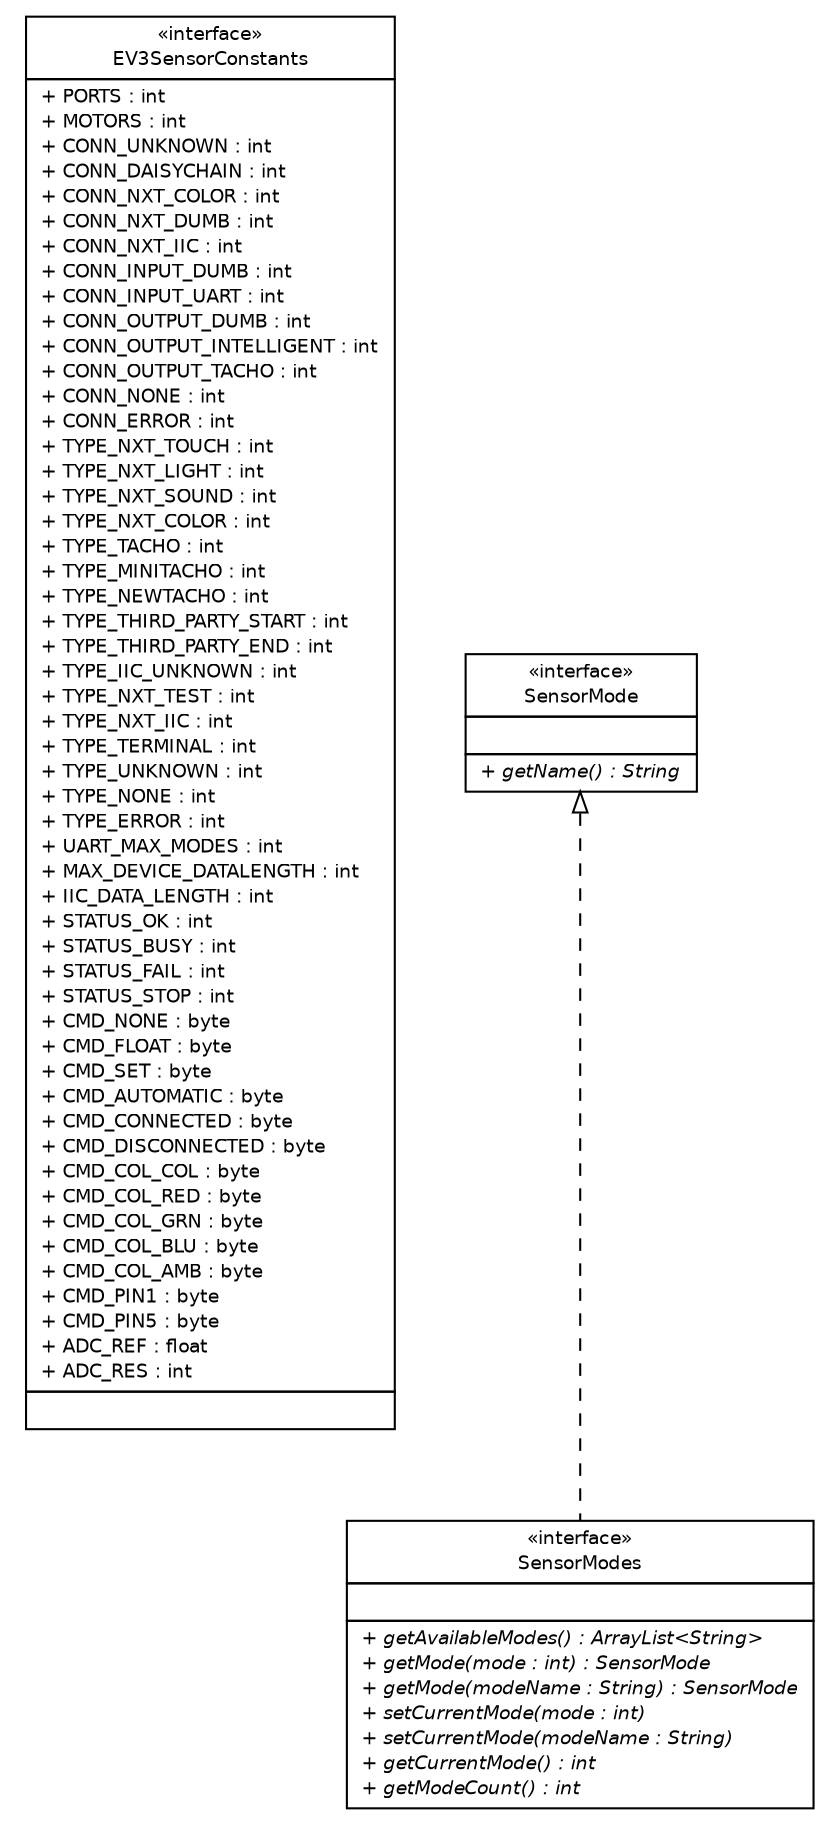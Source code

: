 #!/usr/local/bin/dot
#
# Class diagram 
# Generated by UMLGraph version R5_6-24-gf6e263 (http://www.umlgraph.org/)
#

digraph G {
	edge [fontname="Helvetica",fontsize=10,labelfontname="Helvetica",labelfontsize=10];
	node [fontname="Helvetica",fontsize=10,shape=plaintext];
	nodesep=0.25;
	ranksep=0.5;
	// lejos.hardware.sensor.EV3SensorConstants
	c452 [label=<<table title="lejos.hardware.sensor.EV3SensorConstants" border="0" cellborder="1" cellspacing="0" cellpadding="2" port="p" href="./EV3SensorConstants.html">
		<tr><td><table border="0" cellspacing="0" cellpadding="1">
<tr><td align="center" balign="center"> &#171;interface&#187; </td></tr>
<tr><td align="center" balign="center"> EV3SensorConstants </td></tr>
		</table></td></tr>
		<tr><td><table border="0" cellspacing="0" cellpadding="1">
<tr><td align="left" balign="left"> + PORTS : int </td></tr>
<tr><td align="left" balign="left"> + MOTORS : int </td></tr>
<tr><td align="left" balign="left"> + CONN_UNKNOWN : int </td></tr>
<tr><td align="left" balign="left"> + CONN_DAISYCHAIN : int </td></tr>
<tr><td align="left" balign="left"> + CONN_NXT_COLOR : int </td></tr>
<tr><td align="left" balign="left"> + CONN_NXT_DUMB : int </td></tr>
<tr><td align="left" balign="left"> + CONN_NXT_IIC : int </td></tr>
<tr><td align="left" balign="left"> + CONN_INPUT_DUMB : int </td></tr>
<tr><td align="left" balign="left"> + CONN_INPUT_UART : int </td></tr>
<tr><td align="left" balign="left"> + CONN_OUTPUT_DUMB : int </td></tr>
<tr><td align="left" balign="left"> + CONN_OUTPUT_INTELLIGENT : int </td></tr>
<tr><td align="left" balign="left"> + CONN_OUTPUT_TACHO : int </td></tr>
<tr><td align="left" balign="left"> + CONN_NONE : int </td></tr>
<tr><td align="left" balign="left"> + CONN_ERROR : int </td></tr>
<tr><td align="left" balign="left"> + TYPE_NXT_TOUCH : int </td></tr>
<tr><td align="left" balign="left"> + TYPE_NXT_LIGHT : int </td></tr>
<tr><td align="left" balign="left"> + TYPE_NXT_SOUND : int </td></tr>
<tr><td align="left" balign="left"> + TYPE_NXT_COLOR : int </td></tr>
<tr><td align="left" balign="left"> + TYPE_TACHO : int </td></tr>
<tr><td align="left" balign="left"> + TYPE_MINITACHO : int </td></tr>
<tr><td align="left" balign="left"> + TYPE_NEWTACHO : int </td></tr>
<tr><td align="left" balign="left"> + TYPE_THIRD_PARTY_START : int </td></tr>
<tr><td align="left" balign="left"> + TYPE_THIRD_PARTY_END : int </td></tr>
<tr><td align="left" balign="left"> + TYPE_IIC_UNKNOWN : int </td></tr>
<tr><td align="left" balign="left"> + TYPE_NXT_TEST : int </td></tr>
<tr><td align="left" balign="left"> + TYPE_NXT_IIC : int </td></tr>
<tr><td align="left" balign="left"> + TYPE_TERMINAL : int </td></tr>
<tr><td align="left" balign="left"> + TYPE_UNKNOWN : int </td></tr>
<tr><td align="left" balign="left"> + TYPE_NONE : int </td></tr>
<tr><td align="left" balign="left"> + TYPE_ERROR : int </td></tr>
<tr><td align="left" balign="left"> + UART_MAX_MODES : int </td></tr>
<tr><td align="left" balign="left"> + MAX_DEVICE_DATALENGTH : int </td></tr>
<tr><td align="left" balign="left"> + IIC_DATA_LENGTH : int </td></tr>
<tr><td align="left" balign="left"> + STATUS_OK : int </td></tr>
<tr><td align="left" balign="left"> + STATUS_BUSY : int </td></tr>
<tr><td align="left" balign="left"> + STATUS_FAIL : int </td></tr>
<tr><td align="left" balign="left"> + STATUS_STOP : int </td></tr>
<tr><td align="left" balign="left"> + CMD_NONE : byte </td></tr>
<tr><td align="left" balign="left"> + CMD_FLOAT : byte </td></tr>
<tr><td align="left" balign="left"> + CMD_SET : byte </td></tr>
<tr><td align="left" balign="left"> + CMD_AUTOMATIC : byte </td></tr>
<tr><td align="left" balign="left"> + CMD_CONNECTED : byte </td></tr>
<tr><td align="left" balign="left"> + CMD_DISCONNECTED : byte </td></tr>
<tr><td align="left" balign="left"> + CMD_COL_COL : byte </td></tr>
<tr><td align="left" balign="left"> + CMD_COL_RED : byte </td></tr>
<tr><td align="left" balign="left"> + CMD_COL_GRN : byte </td></tr>
<tr><td align="left" balign="left"> + CMD_COL_BLU : byte </td></tr>
<tr><td align="left" balign="left"> + CMD_COL_AMB : byte </td></tr>
<tr><td align="left" balign="left"> + CMD_PIN1 : byte </td></tr>
<tr><td align="left" balign="left"> + CMD_PIN5 : byte </td></tr>
<tr><td align="left" balign="left"> + ADC_REF : float </td></tr>
<tr><td align="left" balign="left"> + ADC_RES : int </td></tr>
		</table></td></tr>
		<tr><td><table border="0" cellspacing="0" cellpadding="1">
<tr><td align="left" balign="left">  </td></tr>
		</table></td></tr>
		</table>>, URL="./EV3SensorConstants.html", fontname="Helvetica", fontcolor="black", fontsize=9.0];
	// lejos.hardware.sensor.SensorMode
	c453 [label=<<table title="lejos.hardware.sensor.SensorMode" border="0" cellborder="1" cellspacing="0" cellpadding="2" port="p" href="./SensorMode.html">
		<tr><td><table border="0" cellspacing="0" cellpadding="1">
<tr><td align="center" balign="center"> &#171;interface&#187; </td></tr>
<tr><td align="center" balign="center"> SensorMode </td></tr>
		</table></td></tr>
		<tr><td><table border="0" cellspacing="0" cellpadding="1">
<tr><td align="left" balign="left">  </td></tr>
		</table></td></tr>
		<tr><td><table border="0" cellspacing="0" cellpadding="1">
<tr><td align="left" balign="left"><font face="Helvetica-Oblique" point-size="9.0"> + getName() : String </font></td></tr>
		</table></td></tr>
		</table>>, URL="./SensorMode.html", fontname="Helvetica", fontcolor="black", fontsize=9.0];
	// lejos.hardware.sensor.SensorModes
	c454 [label=<<table title="lejos.hardware.sensor.SensorModes" border="0" cellborder="1" cellspacing="0" cellpadding="2" port="p" href="./SensorModes.html">
		<tr><td><table border="0" cellspacing="0" cellpadding="1">
<tr><td align="center" balign="center"> &#171;interface&#187; </td></tr>
<tr><td align="center" balign="center"> SensorModes </td></tr>
		</table></td></tr>
		<tr><td><table border="0" cellspacing="0" cellpadding="1">
<tr><td align="left" balign="left">  </td></tr>
		</table></td></tr>
		<tr><td><table border="0" cellspacing="0" cellpadding="1">
<tr><td align="left" balign="left"><font face="Helvetica-Oblique" point-size="9.0"> + getAvailableModes() : ArrayList&lt;String&gt; </font></td></tr>
<tr><td align="left" balign="left"><font face="Helvetica-Oblique" point-size="9.0"> + getMode(mode : int) : SensorMode </font></td></tr>
<tr><td align="left" balign="left"><font face="Helvetica-Oblique" point-size="9.0"> + getMode(modeName : String) : SensorMode </font></td></tr>
<tr><td align="left" balign="left"><font face="Helvetica-Oblique" point-size="9.0"> + setCurrentMode(mode : int) </font></td></tr>
<tr><td align="left" balign="left"><font face="Helvetica-Oblique" point-size="9.0"> + setCurrentMode(modeName : String) </font></td></tr>
<tr><td align="left" balign="left"><font face="Helvetica-Oblique" point-size="9.0"> + getCurrentMode() : int </font></td></tr>
<tr><td align="left" balign="left"><font face="Helvetica-Oblique" point-size="9.0"> + getModeCount() : int </font></td></tr>
		</table></td></tr>
		</table>>, URL="./SensorModes.html", fontname="Helvetica", fontcolor="black", fontsize=9.0];
	//lejos.hardware.sensor.SensorModes implements lejos.hardware.sensor.SensorMode
	c453:p -> c454:p [dir=back,arrowtail=empty,style=dashed];
}

